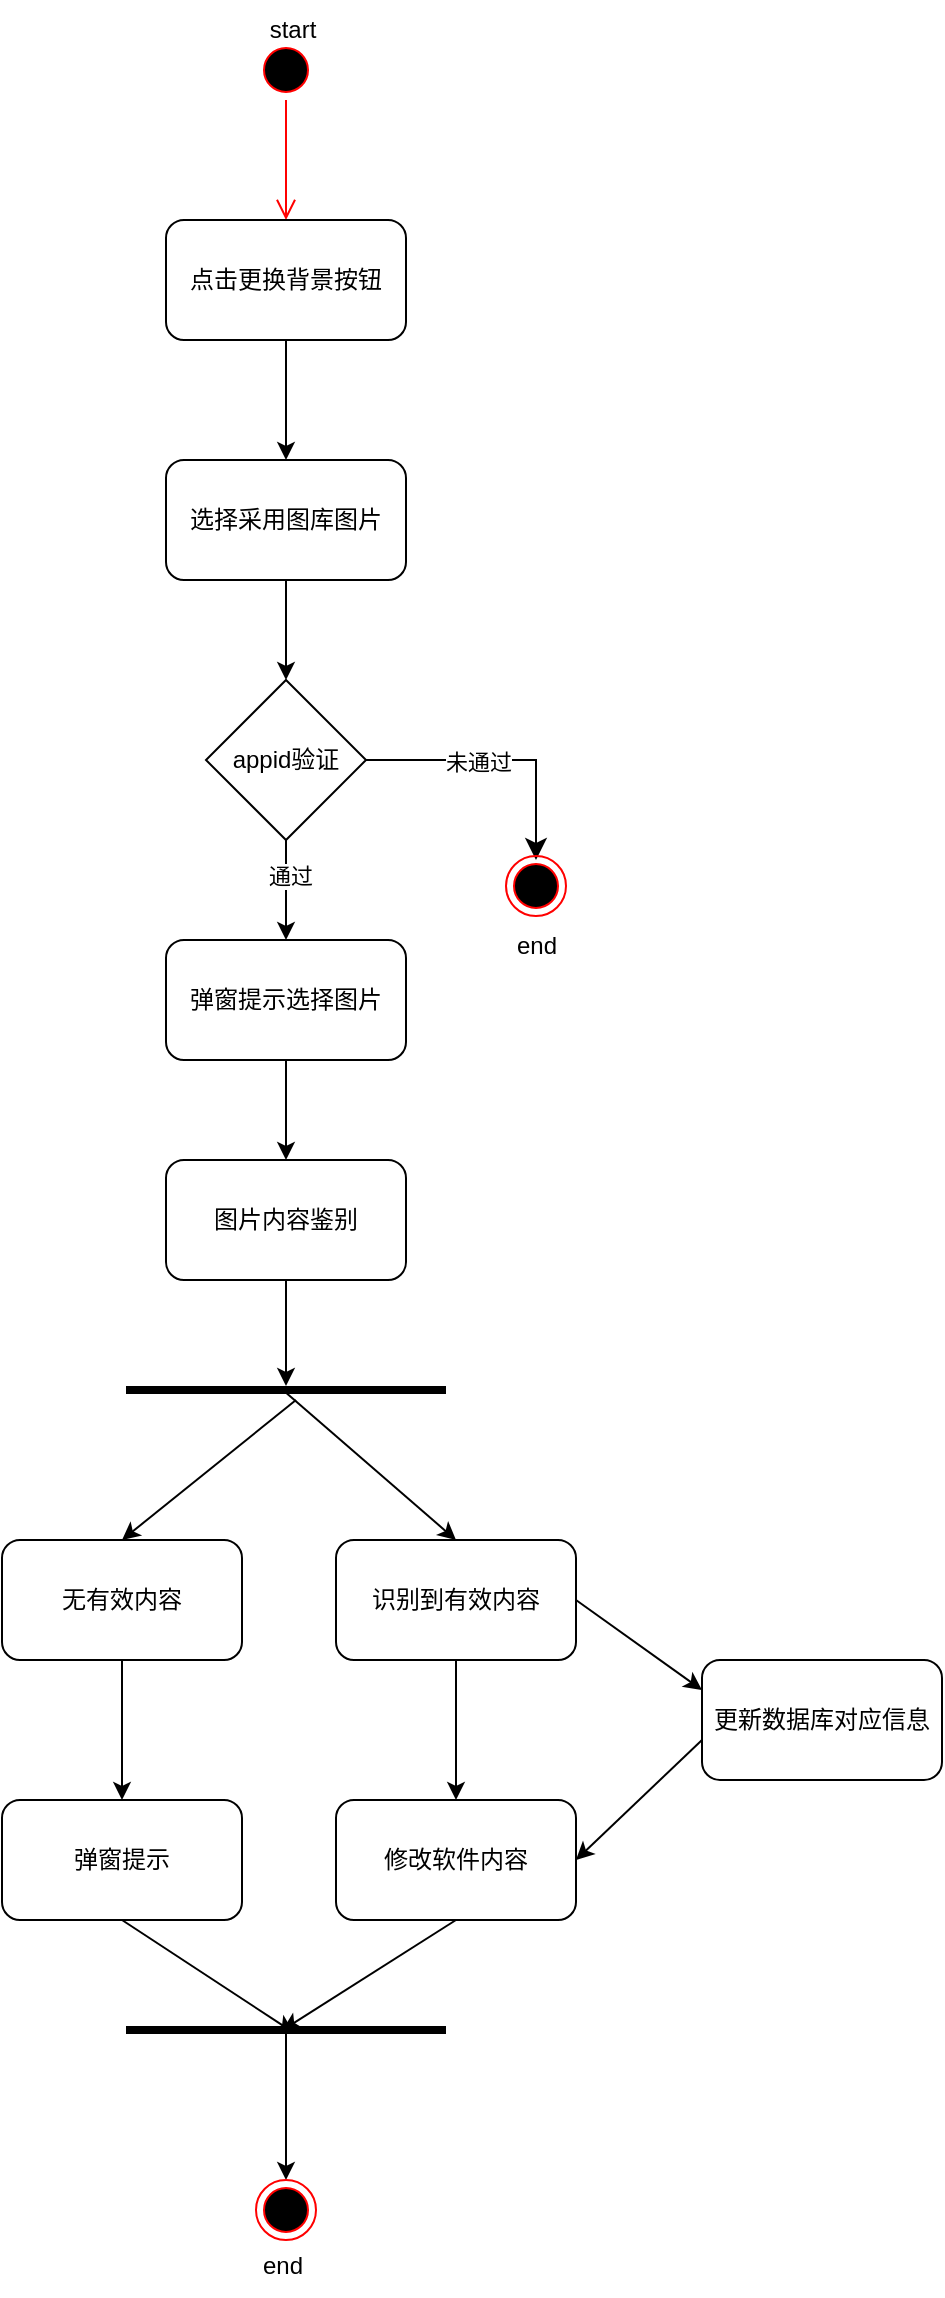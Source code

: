 <mxfile version="22.1.4" type="device">
  <diagram name="第 1 页" id="ru7NP3hhjvWVojSgBRWN">
    <mxGraphModel dx="1290" dy="542" grid="1" gridSize="10" guides="1" tooltips="1" connect="1" arrows="1" fold="1" page="1" pageScale="1" pageWidth="827" pageHeight="1169" math="0" shadow="0">
      <root>
        <mxCell id="0" />
        <mxCell id="1" parent="0" />
        <mxCell id="WC-hj-O-FddQNrs56fdU-1" value="" style="ellipse;html=1;shape=startState;fillColor=#000000;strokeColor=#ff0000;" parent="1" vertex="1">
          <mxGeometry x="357" y="20" width="30" height="30" as="geometry" />
        </mxCell>
        <mxCell id="WC-hj-O-FddQNrs56fdU-2" value="" style="edgeStyle=orthogonalEdgeStyle;html=1;verticalAlign=bottom;endArrow=open;endSize=8;strokeColor=#ff0000;rounded=0;" parent="1" source="WC-hj-O-FddQNrs56fdU-1" edge="1">
          <mxGeometry relative="1" as="geometry">
            <mxPoint x="372" y="110" as="targetPoint" />
          </mxGeometry>
        </mxCell>
        <mxCell id="WC-hj-O-FddQNrs56fdU-3" value="start" style="text;html=1;align=center;verticalAlign=middle;resizable=0;points=[];autosize=1;strokeColor=none;fillColor=none;" parent="1" vertex="1">
          <mxGeometry x="350" width="50" height="30" as="geometry" />
        </mxCell>
        <mxCell id="WC-hj-O-FddQNrs56fdU-4" value="点击更换背景按钮" style="rounded=1;whiteSpace=wrap;html=1;" parent="1" vertex="1">
          <mxGeometry x="312" y="110" width="120" height="60" as="geometry" />
        </mxCell>
        <mxCell id="WC-hj-O-FddQNrs56fdU-5" value="选择采用图库图片" style="rounded=1;whiteSpace=wrap;html=1;" parent="1" vertex="1">
          <mxGeometry x="312" y="230" width="120" height="60" as="geometry" />
        </mxCell>
        <mxCell id="WC-hj-O-FddQNrs56fdU-6" value="" style="endArrow=classic;html=1;rounded=0;exitX=0.5;exitY=1;exitDx=0;exitDy=0;entryX=0.5;entryY=0;entryDx=0;entryDy=0;" parent="1" source="WC-hj-O-FddQNrs56fdU-4" target="WC-hj-O-FddQNrs56fdU-5" edge="1">
          <mxGeometry width="50" height="50" relative="1" as="geometry">
            <mxPoint x="457" y="230" as="sourcePoint" />
            <mxPoint x="507" y="180" as="targetPoint" />
          </mxGeometry>
        </mxCell>
        <mxCell id="WC-hj-O-FddQNrs56fdU-7" value="appid验证" style="rhombus;whiteSpace=wrap;html=1;" parent="1" vertex="1">
          <mxGeometry x="332" y="340" width="80" height="80" as="geometry" />
        </mxCell>
        <mxCell id="WC-hj-O-FddQNrs56fdU-8" value="" style="endArrow=classic;html=1;rounded=0;exitX=0.5;exitY=1;exitDx=0;exitDy=0;entryX=0.5;entryY=0;entryDx=0;entryDy=0;" parent="1" source="WC-hj-O-FddQNrs56fdU-5" target="WC-hj-O-FddQNrs56fdU-7" edge="1">
          <mxGeometry width="50" height="50" relative="1" as="geometry">
            <mxPoint x="427" y="340" as="sourcePoint" />
            <mxPoint x="477" y="290" as="targetPoint" />
          </mxGeometry>
        </mxCell>
        <mxCell id="WC-hj-O-FddQNrs56fdU-10" value="" style="edgeStyle=segmentEdgeStyle;endArrow=classic;html=1;curved=0;rounded=0;endSize=8;startSize=8;exitX=1;exitY=0.5;exitDx=0;exitDy=0;" parent="1" source="WC-hj-O-FddQNrs56fdU-7" edge="1">
          <mxGeometry width="50" height="50" relative="1" as="geometry">
            <mxPoint x="447" y="480" as="sourcePoint" />
            <mxPoint x="497" y="430" as="targetPoint" />
          </mxGeometry>
        </mxCell>
        <mxCell id="WC-hj-O-FddQNrs56fdU-13" value="未通过" style="edgeLabel;html=1;align=center;verticalAlign=middle;resizable=0;points=[];" parent="WC-hj-O-FddQNrs56fdU-10" vertex="1" connectable="0">
          <mxGeometry x="-0.179" y="-1" relative="1" as="geometry">
            <mxPoint as="offset" />
          </mxGeometry>
        </mxCell>
        <mxCell id="WC-hj-O-FddQNrs56fdU-11" value="" style="ellipse;html=1;shape=endState;fillColor=#000000;strokeColor=#ff0000;" parent="1" vertex="1">
          <mxGeometry x="482" y="428" width="30" height="30" as="geometry" />
        </mxCell>
        <mxCell id="WC-hj-O-FddQNrs56fdU-12" value="end" style="text;html=1;align=center;verticalAlign=middle;resizable=0;points=[];autosize=1;strokeColor=none;fillColor=none;" parent="1" vertex="1">
          <mxGeometry x="477" y="458" width="40" height="30" as="geometry" />
        </mxCell>
        <mxCell id="WC-hj-O-FddQNrs56fdU-14" value="弹窗提示选择图片" style="rounded=1;whiteSpace=wrap;html=1;" parent="1" vertex="1">
          <mxGeometry x="312" y="470" width="120" height="60" as="geometry" />
        </mxCell>
        <mxCell id="WC-hj-O-FddQNrs56fdU-15" value="" style="endArrow=classic;html=1;rounded=0;exitX=0.5;exitY=1;exitDx=0;exitDy=0;entryX=0.5;entryY=0;entryDx=0;entryDy=0;" parent="1" source="WC-hj-O-FddQNrs56fdU-7" target="WC-hj-O-FddQNrs56fdU-14" edge="1">
          <mxGeometry width="50" height="50" relative="1" as="geometry">
            <mxPoint x="387" y="450" as="sourcePoint" />
            <mxPoint x="437" y="400" as="targetPoint" />
          </mxGeometry>
        </mxCell>
        <mxCell id="WC-hj-O-FddQNrs56fdU-16" value="通过" style="edgeLabel;html=1;align=center;verticalAlign=middle;resizable=0;points=[];" parent="WC-hj-O-FddQNrs56fdU-15" vertex="1" connectable="0">
          <mxGeometry x="-0.293" y="2" relative="1" as="geometry">
            <mxPoint as="offset" />
          </mxGeometry>
        </mxCell>
        <mxCell id="WC-hj-O-FddQNrs56fdU-18" value="" style="endArrow=classic;html=1;rounded=0;exitX=0.5;exitY=1;exitDx=0;exitDy=0;" parent="1" source="WC-hj-O-FddQNrs56fdU-14" edge="1">
          <mxGeometry width="50" height="50" relative="1" as="geometry">
            <mxPoint x="457" y="570" as="sourcePoint" />
            <mxPoint x="372" y="580" as="targetPoint" />
          </mxGeometry>
        </mxCell>
        <mxCell id="WC-hj-O-FddQNrs56fdU-22" value="图片内容鉴别" style="rounded=1;whiteSpace=wrap;html=1;" parent="1" vertex="1">
          <mxGeometry x="312" y="580" width="120" height="60" as="geometry" />
        </mxCell>
        <mxCell id="WC-hj-O-FddQNrs56fdU-23" value="" style="line;strokeWidth=4;html=1;perimeter=backbonePerimeter;points=[];outlineConnect=0;" parent="1" vertex="1">
          <mxGeometry x="292" y="690" width="160" height="10" as="geometry" />
        </mxCell>
        <mxCell id="WC-hj-O-FddQNrs56fdU-24" value="" style="endArrow=classic;html=1;rounded=0;exitX=0.5;exitY=1;exitDx=0;exitDy=0;" parent="1" source="WC-hj-O-FddQNrs56fdU-22" target="WC-hj-O-FddQNrs56fdU-23" edge="1">
          <mxGeometry width="50" height="50" relative="1" as="geometry">
            <mxPoint x="337" y="810" as="sourcePoint" />
            <mxPoint x="387" y="760" as="targetPoint" />
          </mxGeometry>
        </mxCell>
        <mxCell id="WC-hj-O-FddQNrs56fdU-25" value="" style="endArrow=classic;html=1;rounded=0;exitX=0.493;exitY=0.543;exitDx=0;exitDy=0;exitPerimeter=0;entryX=0.5;entryY=0;entryDx=0;entryDy=0;" parent="1" source="WC-hj-O-FddQNrs56fdU-23" target="WC-hj-O-FddQNrs56fdU-26" edge="1">
          <mxGeometry width="50" height="50" relative="1" as="geometry">
            <mxPoint x="347" y="800" as="sourcePoint" />
            <mxPoint x="457" y="770" as="targetPoint" />
          </mxGeometry>
        </mxCell>
        <mxCell id="WC-hj-O-FddQNrs56fdU-26" value="识别到有效内容" style="rounded=1;whiteSpace=wrap;html=1;" parent="1" vertex="1">
          <mxGeometry x="397" y="770" width="120" height="60" as="geometry" />
        </mxCell>
        <mxCell id="WC-hj-O-FddQNrs56fdU-29" value="修改软件内容" style="rounded=1;whiteSpace=wrap;html=1;" parent="1" vertex="1">
          <mxGeometry x="397" y="900" width="120" height="60" as="geometry" />
        </mxCell>
        <mxCell id="WC-hj-O-FddQNrs56fdU-31" value="无有效内容" style="rounded=1;whiteSpace=wrap;html=1;" parent="1" vertex="1">
          <mxGeometry x="230" y="770" width="120" height="60" as="geometry" />
        </mxCell>
        <mxCell id="WC-hj-O-FddQNrs56fdU-32" value="" style="endArrow=classic;html=1;rounded=0;entryX=0.5;entryY=0;entryDx=0;entryDy=0;" parent="1" target="WC-hj-O-FddQNrs56fdU-31" edge="1">
          <mxGeometry width="50" height="50" relative="1" as="geometry">
            <mxPoint x="377" y="700" as="sourcePoint" />
            <mxPoint x="377" y="870" as="targetPoint" />
          </mxGeometry>
        </mxCell>
        <mxCell id="WC-hj-O-FddQNrs56fdU-33" value="弹窗提示" style="rounded=1;whiteSpace=wrap;html=1;" parent="1" vertex="1">
          <mxGeometry x="230" y="900" width="120" height="60" as="geometry" />
        </mxCell>
        <mxCell id="WC-hj-O-FddQNrs56fdU-34" value="" style="endArrow=classic;html=1;rounded=0;exitX=0.5;exitY=1;exitDx=0;exitDy=0;entryX=0.5;entryY=0;entryDx=0;entryDy=0;" parent="1" source="WC-hj-O-FddQNrs56fdU-26" target="WC-hj-O-FddQNrs56fdU-29" edge="1">
          <mxGeometry width="50" height="50" relative="1" as="geometry">
            <mxPoint x="467" y="880" as="sourcePoint" />
            <mxPoint x="517" y="830" as="targetPoint" />
          </mxGeometry>
        </mxCell>
        <mxCell id="WC-hj-O-FddQNrs56fdU-35" value="" style="endArrow=classic;html=1;rounded=0;exitX=0.5;exitY=1;exitDx=0;exitDy=0;entryX=0.5;entryY=0;entryDx=0;entryDy=0;" parent="1" source="WC-hj-O-FddQNrs56fdU-31" target="WC-hj-O-FddQNrs56fdU-33" edge="1">
          <mxGeometry width="50" height="50" relative="1" as="geometry">
            <mxPoint x="320" y="1070" as="sourcePoint" />
            <mxPoint x="370" y="1020" as="targetPoint" />
          </mxGeometry>
        </mxCell>
        <mxCell id="WC-hj-O-FddQNrs56fdU-36" value="" style="line;strokeWidth=4;html=1;perimeter=backbonePerimeter;points=[];outlineConnect=0;" parent="1" vertex="1">
          <mxGeometry x="292" y="1010" width="160" height="10" as="geometry" />
        </mxCell>
        <mxCell id="WC-hj-O-FddQNrs56fdU-37" value="" style="endArrow=classic;html=1;rounded=0;exitX=0.5;exitY=1;exitDx=0;exitDy=0;entryX=0.524;entryY=0.631;entryDx=0;entryDy=0;entryPerimeter=0;" parent="1" source="WC-hj-O-FddQNrs56fdU-33" target="WC-hj-O-FddQNrs56fdU-36" edge="1">
          <mxGeometry width="50" height="50" relative="1" as="geometry">
            <mxPoint x="220" y="1040" as="sourcePoint" />
            <mxPoint x="270" y="990" as="targetPoint" />
          </mxGeometry>
        </mxCell>
        <mxCell id="WC-hj-O-FddQNrs56fdU-38" value="" style="endArrow=classic;html=1;rounded=0;exitX=0.5;exitY=1;exitDx=0;exitDy=0;entryX=0.489;entryY=0.508;entryDx=0;entryDy=0;entryPerimeter=0;" parent="1" source="WC-hj-O-FddQNrs56fdU-29" target="WC-hj-O-FddQNrs56fdU-36" edge="1">
          <mxGeometry width="50" height="50" relative="1" as="geometry">
            <mxPoint x="350" y="1100" as="sourcePoint" />
            <mxPoint x="370" y="1010" as="targetPoint" />
          </mxGeometry>
        </mxCell>
        <mxCell id="WC-hj-O-FddQNrs56fdU-39" value="" style="endArrow=classic;html=1;rounded=0;" parent="1" edge="1">
          <mxGeometry width="50" height="50" relative="1" as="geometry">
            <mxPoint x="372" y="1015" as="sourcePoint" />
            <mxPoint x="372" y="1090" as="targetPoint" />
          </mxGeometry>
        </mxCell>
        <mxCell id="WC-hj-O-FddQNrs56fdU-40" value="" style="ellipse;html=1;shape=endState;fillColor=#000000;strokeColor=#ff0000;" parent="1" vertex="1">
          <mxGeometry x="357" y="1090" width="30" height="30" as="geometry" />
        </mxCell>
        <mxCell id="WC-hj-O-FddQNrs56fdU-41" value="end" style="text;html=1;align=center;verticalAlign=middle;resizable=0;points=[];autosize=1;strokeColor=none;fillColor=none;" parent="1" vertex="1">
          <mxGeometry x="350" y="1118" width="40" height="30" as="geometry" />
        </mxCell>
        <mxCell id="aNnwhbxLOrFbsQ0RXOXI-2" value="更新数据库对应信息" style="rounded=1;whiteSpace=wrap;html=1;" vertex="1" parent="1">
          <mxGeometry x="580" y="830" width="120" height="60" as="geometry" />
        </mxCell>
        <mxCell id="aNnwhbxLOrFbsQ0RXOXI-3" value="" style="endArrow=classic;html=1;rounded=0;exitX=0.493;exitY=0.543;exitDx=0;exitDy=0;exitPerimeter=0;entryX=0;entryY=0.25;entryDx=0;entryDy=0;" edge="1" parent="1" target="aNnwhbxLOrFbsQ0RXOXI-2">
          <mxGeometry width="50" height="50" relative="1" as="geometry">
            <mxPoint x="517" y="800" as="sourcePoint" />
            <mxPoint x="580" y="860" as="targetPoint" />
          </mxGeometry>
        </mxCell>
        <mxCell id="aNnwhbxLOrFbsQ0RXOXI-4" value="" style="endArrow=classic;html=1;rounded=0;exitX=0;exitY=0.5;exitDx=0;exitDy=0;entryX=1;entryY=0.5;entryDx=0;entryDy=0;" edge="1" parent="1" target="WC-hj-O-FddQNrs56fdU-29">
          <mxGeometry width="50" height="50" relative="1" as="geometry">
            <mxPoint x="580" y="870" as="sourcePoint" />
            <mxPoint x="517" y="940" as="targetPoint" />
          </mxGeometry>
        </mxCell>
      </root>
    </mxGraphModel>
  </diagram>
</mxfile>

